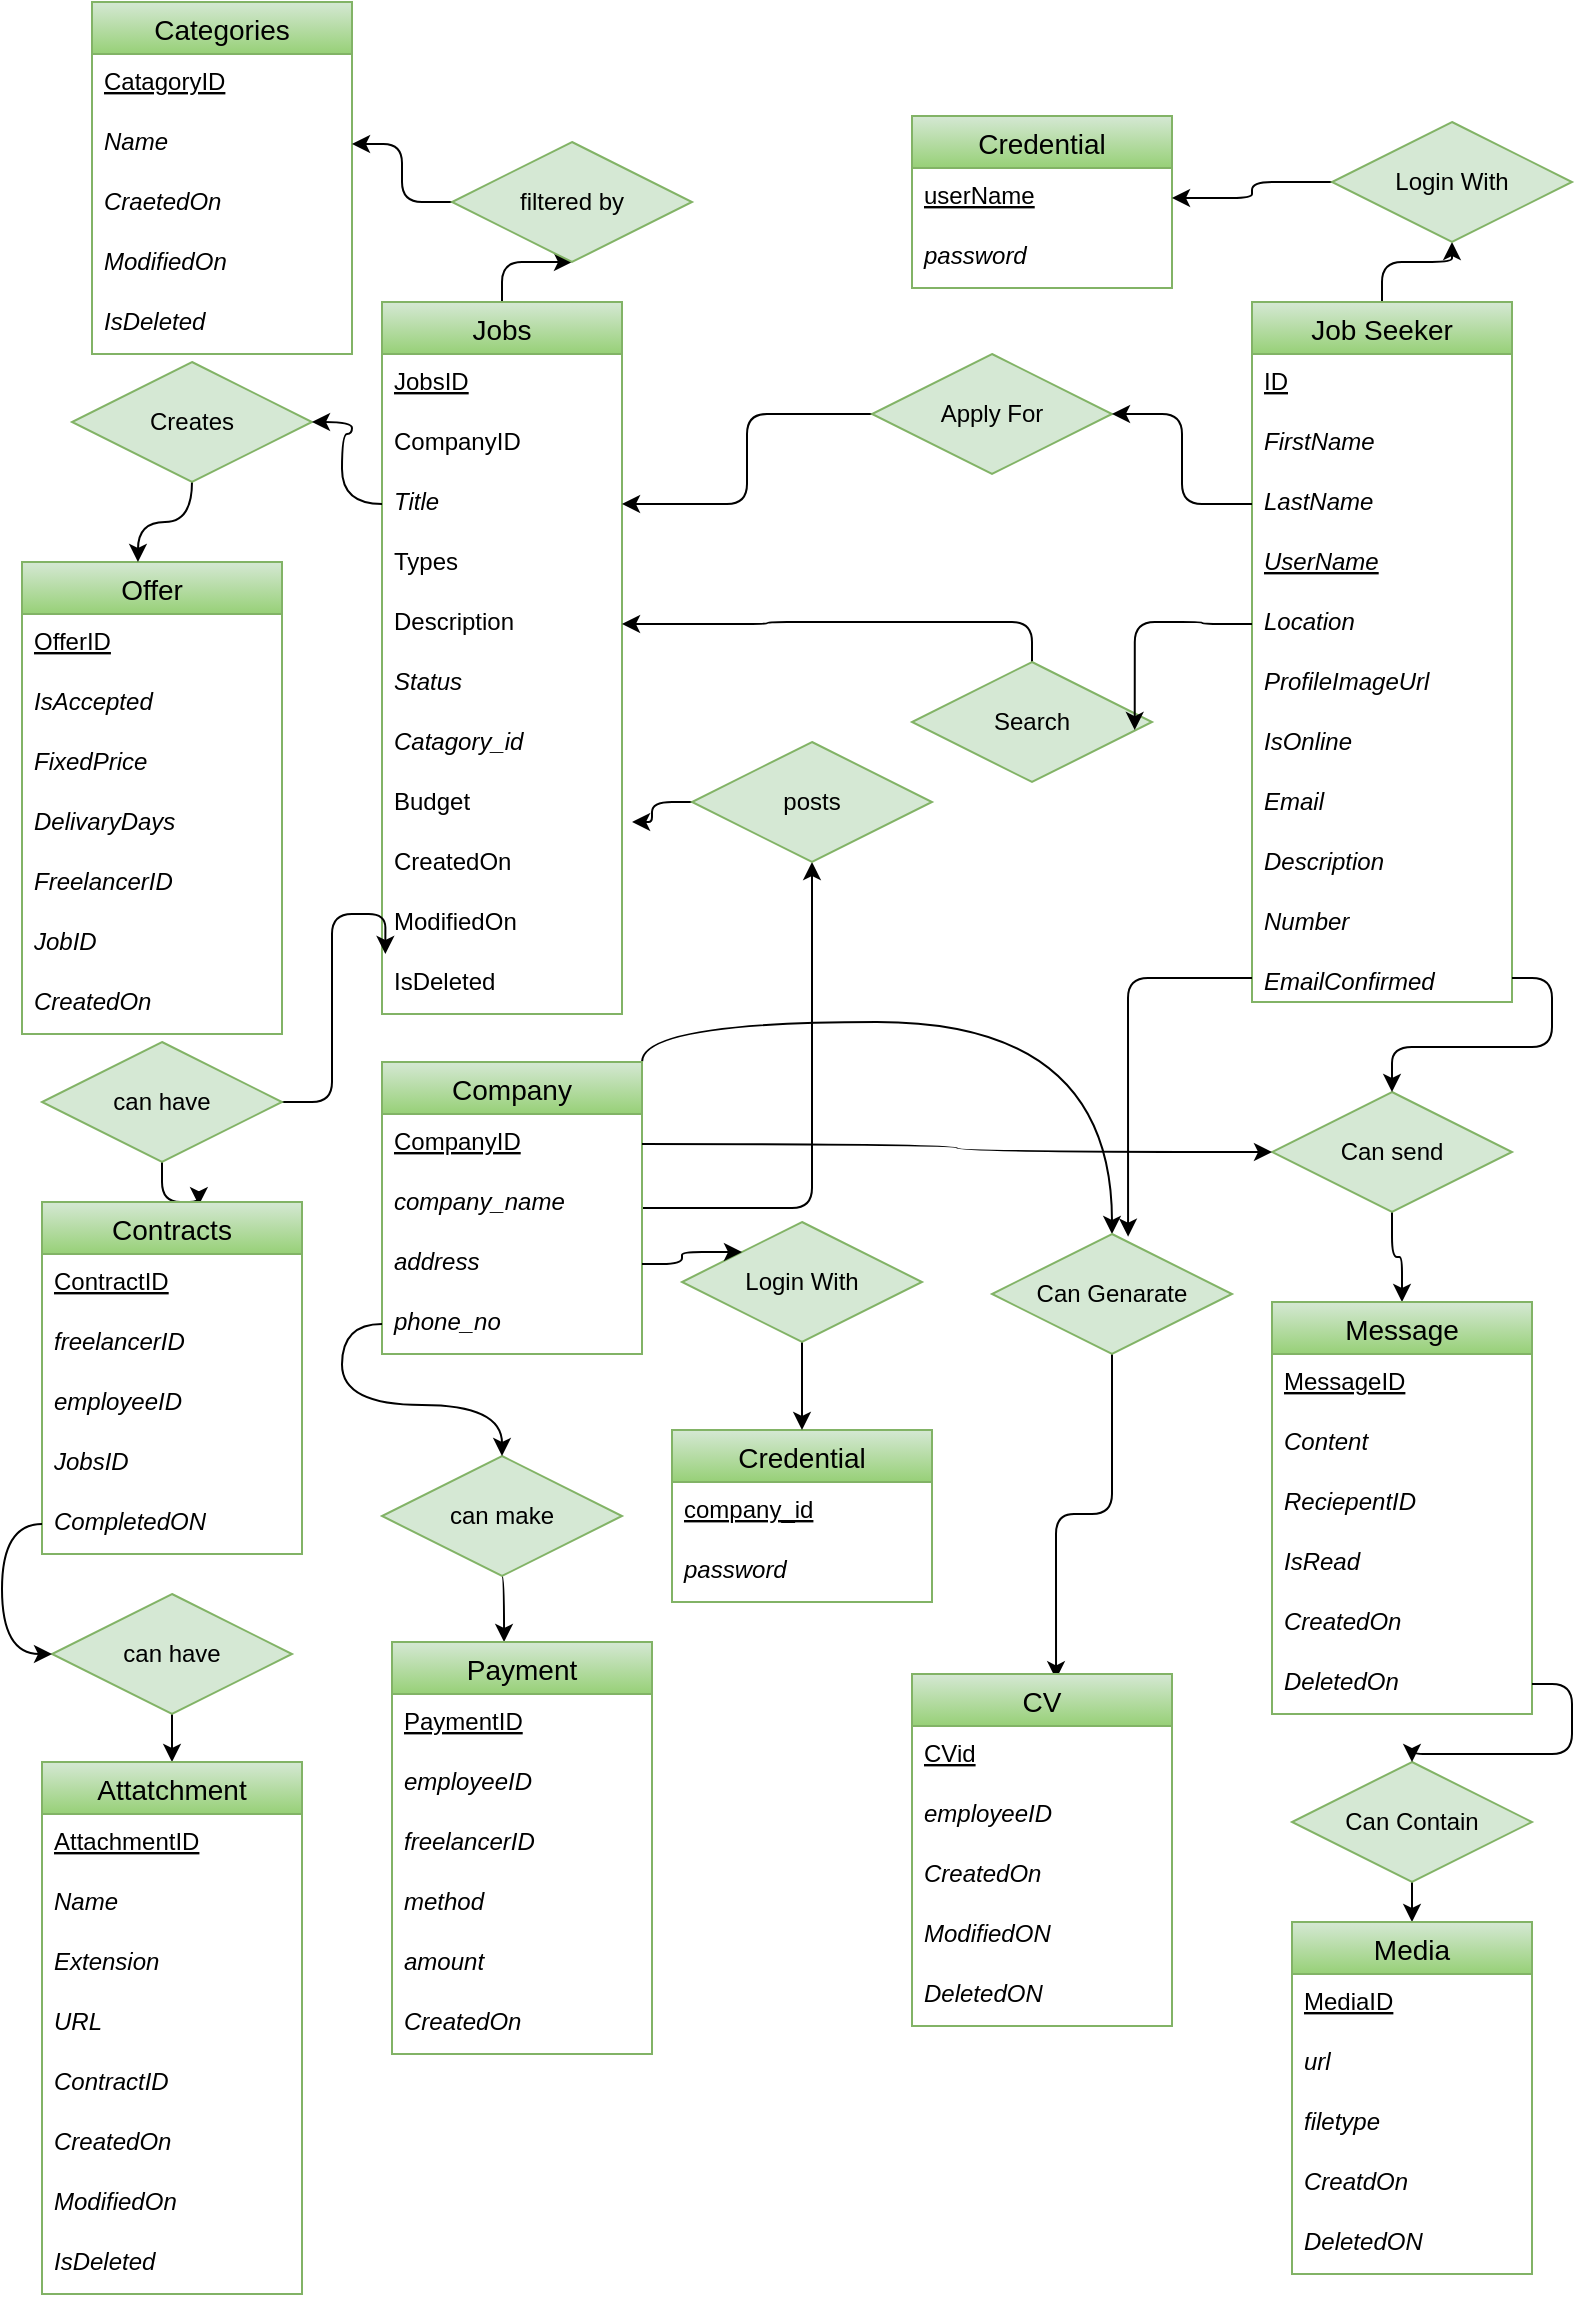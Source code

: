 <mxfile version="20.0.4" type="github">
  <diagram id="R2lEEEUBdFMjLlhIrx00" name="Page-1">
    <mxGraphModel dx="1280" dy="634" grid="1" gridSize="10" guides="1" tooltips="1" connect="1" arrows="1" fold="1" page="1" pageScale="1" pageWidth="827" pageHeight="1169" math="0" shadow="0" extFonts="Permanent Marker^https://fonts.googleapis.com/css?family=Permanent+Marker">
      <root>
        <mxCell id="0" />
        <mxCell id="1" parent="0" />
        <mxCell id="1TwjalovZPVcVM--fU-8-73" style="edgeStyle=orthogonalEdgeStyle;rounded=1;orthogonalLoop=1;jettySize=auto;html=1;entryX=0.5;entryY=1;entryDx=0;entryDy=0;" edge="1" parent="1" source="1TwjalovZPVcVM--fU-8-16" target="1TwjalovZPVcVM--fU-8-71">
          <mxGeometry relative="1" as="geometry" />
        </mxCell>
        <mxCell id="1TwjalovZPVcVM--fU-8-162" style="edgeStyle=orthogonalEdgeStyle;orthogonalLoop=1;jettySize=auto;html=1;exitX=1;exitY=0;exitDx=0;exitDy=0;entryX=0.5;entryY=0;entryDx=0;entryDy=0;curved=1;" edge="1" parent="1" source="1TwjalovZPVcVM--fU-8-16" target="1TwjalovZPVcVM--fU-8-153">
          <mxGeometry relative="1" as="geometry" />
        </mxCell>
        <mxCell id="1TwjalovZPVcVM--fU-8-16" value="Company" style="swimlane;fontStyle=0;childLayout=stackLayout;horizontal=1;startSize=26;horizontalStack=0;resizeParent=1;resizeParentMax=0;resizeLast=0;collapsible=1;marginBottom=0;align=center;fontSize=14;labelBackgroundColor=none;fillColor=#d5e8d4;strokeColor=#82b366;gradientColor=#97d077;" vertex="1" parent="1">
          <mxGeometry x="195" y="540" width="130" height="146" as="geometry" />
        </mxCell>
        <mxCell id="1TwjalovZPVcVM--fU-8-17" value="CompanyID" style="text;strokeColor=none;fillColor=none;spacingLeft=4;spacingRight=4;overflow=hidden;rotatable=0;points=[[0,0.5],[1,0.5]];portConstraint=eastwest;fontSize=12;fontStyle=4" vertex="1" parent="1TwjalovZPVcVM--fU-8-16">
          <mxGeometry y="26" width="130" height="30" as="geometry" />
        </mxCell>
        <mxCell id="1TwjalovZPVcVM--fU-8-18" value="company_name" style="text;strokeColor=none;fillColor=none;spacingLeft=4;spacingRight=4;overflow=hidden;rotatable=0;points=[[0,0.5],[1,0.5]];portConstraint=eastwest;fontSize=12;fontStyle=2" vertex="1" parent="1TwjalovZPVcVM--fU-8-16">
          <mxGeometry y="56" width="130" height="30" as="geometry" />
        </mxCell>
        <mxCell id="1TwjalovZPVcVM--fU-8-19" value="address" style="text;strokeColor=none;fillColor=none;spacingLeft=4;spacingRight=4;overflow=hidden;rotatable=0;points=[[0,0.5],[1,0.5]];portConstraint=eastwest;fontSize=12;fontStyle=2" vertex="1" parent="1TwjalovZPVcVM--fU-8-16">
          <mxGeometry y="86" width="130" height="30" as="geometry" />
        </mxCell>
        <mxCell id="1TwjalovZPVcVM--fU-8-22" value="phone_no" style="text;strokeColor=none;fillColor=none;spacingLeft=4;spacingRight=4;overflow=hidden;rotatable=0;points=[[0,0.5],[1,0.5]];portConstraint=eastwest;fontSize=12;fontStyle=2" vertex="1" parent="1TwjalovZPVcVM--fU-8-16">
          <mxGeometry y="116" width="130" height="30" as="geometry" />
        </mxCell>
        <mxCell id="1TwjalovZPVcVM--fU-8-77" style="edgeStyle=orthogonalEdgeStyle;rounded=1;orthogonalLoop=1;jettySize=auto;html=1;entryX=0.5;entryY=1;entryDx=0;entryDy=0;" edge="1" parent="1" source="1TwjalovZPVcVM--fU-8-24" target="1TwjalovZPVcVM--fU-8-76">
          <mxGeometry relative="1" as="geometry" />
        </mxCell>
        <mxCell id="1TwjalovZPVcVM--fU-8-24" value="Jobs" style="swimlane;fontStyle=0;childLayout=stackLayout;horizontal=1;startSize=26;horizontalStack=0;resizeParent=1;resizeParentMax=0;resizeLast=0;collapsible=1;marginBottom=0;align=center;fontSize=14;labelBackgroundColor=none;fillColor=#d5e8d4;strokeColor=#82b366;gradientColor=#97d077;" vertex="1" parent="1">
          <mxGeometry x="195" y="160" width="120" height="356" as="geometry" />
        </mxCell>
        <mxCell id="1TwjalovZPVcVM--fU-8-25" value="JobsID" style="text;strokeColor=none;fillColor=none;spacingLeft=4;spacingRight=4;overflow=hidden;rotatable=0;points=[[0,0.5],[1,0.5]];portConstraint=eastwest;fontSize=12;fontStyle=4" vertex="1" parent="1TwjalovZPVcVM--fU-8-24">
          <mxGeometry y="26" width="120" height="30" as="geometry" />
        </mxCell>
        <mxCell id="1TwjalovZPVcVM--fU-8-40" value="CompanyID" style="text;strokeColor=none;fillColor=none;spacingLeft=4;spacingRight=4;overflow=hidden;rotatable=0;points=[[0,0.5],[1,0.5]];portConstraint=eastwest;fontSize=12;fontStyle=0" vertex="1" parent="1TwjalovZPVcVM--fU-8-24">
          <mxGeometry y="56" width="120" height="30" as="geometry" />
        </mxCell>
        <mxCell id="1TwjalovZPVcVM--fU-8-26" value="Title" style="text;strokeColor=none;fillColor=none;spacingLeft=4;spacingRight=4;overflow=hidden;rotatable=0;points=[[0,0.5],[1,0.5]];portConstraint=eastwest;fontSize=12;fontStyle=2" vertex="1" parent="1TwjalovZPVcVM--fU-8-24">
          <mxGeometry y="86" width="120" height="30" as="geometry" />
        </mxCell>
        <mxCell id="1TwjalovZPVcVM--fU-8-79" value="Types" style="text;strokeColor=none;fillColor=none;spacingLeft=4;spacingRight=4;overflow=hidden;rotatable=0;points=[[0,0.5],[1,0.5]];portConstraint=eastwest;fontSize=12;fontStyle=0" vertex="1" parent="1TwjalovZPVcVM--fU-8-24">
          <mxGeometry y="116" width="120" height="30" as="geometry" />
        </mxCell>
        <mxCell id="1TwjalovZPVcVM--fU-8-80" value="Description" style="text;strokeColor=none;fillColor=none;spacingLeft=4;spacingRight=4;overflow=hidden;rotatable=0;points=[[0,0.5],[1,0.5]];portConstraint=eastwest;fontSize=12;fontStyle=0" vertex="1" parent="1TwjalovZPVcVM--fU-8-24">
          <mxGeometry y="146" width="120" height="30" as="geometry" />
        </mxCell>
        <mxCell id="1TwjalovZPVcVM--fU-8-27" value="Status" style="text;strokeColor=none;fillColor=none;spacingLeft=4;spacingRight=4;overflow=hidden;rotatable=0;points=[[0,0.5],[1,0.5]];portConstraint=eastwest;fontSize=12;fontStyle=2" vertex="1" parent="1TwjalovZPVcVM--fU-8-24">
          <mxGeometry y="176" width="120" height="30" as="geometry" />
        </mxCell>
        <mxCell id="1TwjalovZPVcVM--fU-8-28" value="Catagory_id" style="text;strokeColor=none;fillColor=none;spacingLeft=4;spacingRight=4;overflow=hidden;rotatable=0;points=[[0,0.5],[1,0.5]];portConstraint=eastwest;fontSize=12;fontStyle=2" vertex="1" parent="1TwjalovZPVcVM--fU-8-24">
          <mxGeometry y="206" width="120" height="30" as="geometry" />
        </mxCell>
        <mxCell id="1TwjalovZPVcVM--fU-8-36" value="Budget" style="text;strokeColor=none;fillColor=none;spacingLeft=4;spacingRight=4;overflow=hidden;rotatable=0;points=[[0,0.5],[1,0.5]];portConstraint=eastwest;fontSize=12;labelBackgroundColor=none;" vertex="1" parent="1TwjalovZPVcVM--fU-8-24">
          <mxGeometry y="236" width="120" height="30" as="geometry" />
        </mxCell>
        <mxCell id="1TwjalovZPVcVM--fU-8-37" value="CreatedOn" style="text;strokeColor=none;fillColor=none;spacingLeft=4;spacingRight=4;overflow=hidden;rotatable=0;points=[[0,0.5],[1,0.5]];portConstraint=eastwest;fontSize=12;labelBackgroundColor=none;" vertex="1" parent="1TwjalovZPVcVM--fU-8-24">
          <mxGeometry y="266" width="120" height="30" as="geometry" />
        </mxCell>
        <mxCell id="1TwjalovZPVcVM--fU-8-38" value="ModifiedOn" style="text;strokeColor=none;fillColor=none;spacingLeft=4;spacingRight=4;overflow=hidden;rotatable=0;points=[[0,0.5],[1,0.5]];portConstraint=eastwest;fontSize=12;labelBackgroundColor=none;" vertex="1" parent="1TwjalovZPVcVM--fU-8-24">
          <mxGeometry y="296" width="120" height="30" as="geometry" />
        </mxCell>
        <mxCell id="1TwjalovZPVcVM--fU-8-39" value="IsDeleted" style="text;strokeColor=none;fillColor=none;spacingLeft=4;spacingRight=4;overflow=hidden;rotatable=0;points=[[0,0.5],[1,0.5]];portConstraint=eastwest;fontSize=12;labelBackgroundColor=none;" vertex="1" parent="1TwjalovZPVcVM--fU-8-24">
          <mxGeometry y="326" width="120" height="30" as="geometry" />
        </mxCell>
        <mxCell id="1TwjalovZPVcVM--fU-8-41" value="Categories" style="swimlane;fontStyle=0;childLayout=stackLayout;horizontal=1;startSize=26;horizontalStack=0;resizeParent=1;resizeParentMax=0;resizeLast=0;collapsible=1;marginBottom=0;align=center;fontSize=14;labelBackgroundColor=none;fillColor=#d5e8d4;strokeColor=#82b366;gradientColor=#97d077;" vertex="1" parent="1">
          <mxGeometry x="50" y="10" width="130" height="176" as="geometry" />
        </mxCell>
        <mxCell id="1TwjalovZPVcVM--fU-8-42" value="CatagoryID" style="text;strokeColor=none;fillColor=none;spacingLeft=4;spacingRight=4;overflow=hidden;rotatable=0;points=[[0,0.5],[1,0.5]];portConstraint=eastwest;fontSize=12;fontStyle=4" vertex="1" parent="1TwjalovZPVcVM--fU-8-41">
          <mxGeometry y="26" width="130" height="30" as="geometry" />
        </mxCell>
        <mxCell id="1TwjalovZPVcVM--fU-8-43" value="Name" style="text;strokeColor=none;fillColor=none;spacingLeft=4;spacingRight=4;overflow=hidden;rotatable=0;points=[[0,0.5],[1,0.5]];portConstraint=eastwest;fontSize=12;fontStyle=2" vertex="1" parent="1TwjalovZPVcVM--fU-8-41">
          <mxGeometry y="56" width="130" height="30" as="geometry" />
        </mxCell>
        <mxCell id="1TwjalovZPVcVM--fU-8-44" value="CraetedOn" style="text;strokeColor=none;fillColor=none;spacingLeft=4;spacingRight=4;overflow=hidden;rotatable=0;points=[[0,0.5],[1,0.5]];portConstraint=eastwest;fontSize=12;fontStyle=2" vertex="1" parent="1TwjalovZPVcVM--fU-8-41">
          <mxGeometry y="86" width="130" height="30" as="geometry" />
        </mxCell>
        <mxCell id="1TwjalovZPVcVM--fU-8-45" value="ModifiedOn" style="text;strokeColor=none;fillColor=none;spacingLeft=4;spacingRight=4;overflow=hidden;rotatable=0;points=[[0,0.5],[1,0.5]];portConstraint=eastwest;fontSize=12;fontStyle=2" vertex="1" parent="1TwjalovZPVcVM--fU-8-41">
          <mxGeometry y="116" width="130" height="30" as="geometry" />
        </mxCell>
        <mxCell id="1TwjalovZPVcVM--fU-8-46" value="IsDeleted" style="text;strokeColor=none;fillColor=none;spacingLeft=4;spacingRight=4;overflow=hidden;rotatable=0;points=[[0,0.5],[1,0.5]];portConstraint=eastwest;fontSize=12;fontStyle=2" vertex="1" parent="1TwjalovZPVcVM--fU-8-41">
          <mxGeometry y="146" width="130" height="30" as="geometry" />
        </mxCell>
        <mxCell id="1TwjalovZPVcVM--fU-8-119" style="edgeStyle=orthogonalEdgeStyle;rounded=1;orthogonalLoop=1;jettySize=auto;html=1;exitX=0.5;exitY=0;exitDx=0;exitDy=0;entryX=0.5;entryY=1;entryDx=0;entryDy=0;" edge="1" parent="1" source="1TwjalovZPVcVM--fU-8-53" target="1TwjalovZPVcVM--fU-8-118">
          <mxGeometry relative="1" as="geometry" />
        </mxCell>
        <mxCell id="1TwjalovZPVcVM--fU-8-53" value="Job Seeker" style="swimlane;fontStyle=0;childLayout=stackLayout;horizontal=1;startSize=26;horizontalStack=0;resizeParent=1;resizeParentMax=0;resizeLast=0;collapsible=1;marginBottom=0;align=center;fontSize=14;labelBackgroundColor=none;fillColor=#d5e8d4;strokeColor=#82b366;gradientColor=#97d077;" vertex="1" parent="1">
          <mxGeometry x="630" y="160" width="130" height="350" as="geometry" />
        </mxCell>
        <mxCell id="1TwjalovZPVcVM--fU-8-54" value="ID" style="text;strokeColor=none;fillColor=none;spacingLeft=4;spacingRight=4;overflow=hidden;rotatable=0;points=[[0,0.5],[1,0.5]];portConstraint=eastwest;fontSize=12;fontStyle=4" vertex="1" parent="1TwjalovZPVcVM--fU-8-53">
          <mxGeometry y="26" width="130" height="30" as="geometry" />
        </mxCell>
        <mxCell id="1TwjalovZPVcVM--fU-8-55" value="FirstName" style="text;strokeColor=none;fillColor=none;spacingLeft=4;spacingRight=4;overflow=hidden;rotatable=0;points=[[0,0.5],[1,0.5]];portConstraint=eastwest;fontSize=12;fontStyle=2" vertex="1" parent="1TwjalovZPVcVM--fU-8-53">
          <mxGeometry y="56" width="130" height="30" as="geometry" />
        </mxCell>
        <mxCell id="1TwjalovZPVcVM--fU-8-56" value="LastName" style="text;strokeColor=none;fillColor=none;spacingLeft=4;spacingRight=4;overflow=hidden;rotatable=0;points=[[0,0.5],[1,0.5]];portConstraint=eastwest;fontSize=12;fontStyle=2" vertex="1" parent="1TwjalovZPVcVM--fU-8-53">
          <mxGeometry y="86" width="130" height="30" as="geometry" />
        </mxCell>
        <mxCell id="1TwjalovZPVcVM--fU-8-57" value="UserName" style="text;strokeColor=none;fillColor=none;spacingLeft=4;spacingRight=4;overflow=hidden;rotatable=0;points=[[0,0.5],[1,0.5]];portConstraint=eastwest;fontSize=12;fontStyle=6" vertex="1" parent="1TwjalovZPVcVM--fU-8-53">
          <mxGeometry y="116" width="130" height="30" as="geometry" />
        </mxCell>
        <mxCell id="1TwjalovZPVcVM--fU-8-59" value="Location" style="text;strokeColor=none;fillColor=none;spacingLeft=4;spacingRight=4;overflow=hidden;rotatable=0;points=[[0,0.5],[1,0.5]];portConstraint=eastwest;fontSize=12;fontStyle=2" vertex="1" parent="1TwjalovZPVcVM--fU-8-53">
          <mxGeometry y="146" width="130" height="30" as="geometry" />
        </mxCell>
        <mxCell id="1TwjalovZPVcVM--fU-8-65" value="ProfileImageUrl" style="text;strokeColor=none;fillColor=none;spacingLeft=4;spacingRight=4;overflow=hidden;rotatable=0;points=[[0,0.5],[1,0.5]];portConstraint=eastwest;fontSize=12;fontStyle=2" vertex="1" parent="1TwjalovZPVcVM--fU-8-53">
          <mxGeometry y="176" width="130" height="30" as="geometry" />
        </mxCell>
        <mxCell id="1TwjalovZPVcVM--fU-8-66" value="IsOnline" style="text;strokeColor=none;fillColor=none;spacingLeft=4;spacingRight=4;overflow=hidden;rotatable=0;points=[[0,0.5],[1,0.5]];portConstraint=eastwest;fontSize=12;fontStyle=2" vertex="1" parent="1TwjalovZPVcVM--fU-8-53">
          <mxGeometry y="206" width="130" height="30" as="geometry" />
        </mxCell>
        <mxCell id="1TwjalovZPVcVM--fU-8-67" value="Email" style="text;strokeColor=none;fillColor=none;spacingLeft=4;spacingRight=4;overflow=hidden;rotatable=0;points=[[0,0.5],[1,0.5]];portConstraint=eastwest;fontSize=12;fontStyle=2" vertex="1" parent="1TwjalovZPVcVM--fU-8-53">
          <mxGeometry y="236" width="130" height="30" as="geometry" />
        </mxCell>
        <mxCell id="1TwjalovZPVcVM--fU-8-68" value="Description" style="text;strokeColor=none;fillColor=none;spacingLeft=4;spacingRight=4;overflow=hidden;rotatable=0;points=[[0,0.5],[1,0.5]];portConstraint=eastwest;fontSize=12;fontStyle=2" vertex="1" parent="1TwjalovZPVcVM--fU-8-53">
          <mxGeometry y="266" width="130" height="30" as="geometry" />
        </mxCell>
        <mxCell id="1TwjalovZPVcVM--fU-8-69" value="Number" style="text;strokeColor=none;fillColor=none;spacingLeft=4;spacingRight=4;overflow=hidden;rotatable=0;points=[[0,0.5],[1,0.5]];portConstraint=eastwest;fontSize=12;fontStyle=2" vertex="1" parent="1TwjalovZPVcVM--fU-8-53">
          <mxGeometry y="296" width="130" height="30" as="geometry" />
        </mxCell>
        <mxCell id="1TwjalovZPVcVM--fU-8-70" value="EmailConfirmed" style="text;strokeColor=none;fillColor=none;spacingLeft=4;spacingRight=4;overflow=hidden;rotatable=0;points=[[0,0.5],[1,0.5]];portConstraint=eastwest;fontSize=12;fontStyle=2" vertex="1" parent="1TwjalovZPVcVM--fU-8-53">
          <mxGeometry y="326" width="130" height="24" as="geometry" />
        </mxCell>
        <mxCell id="1TwjalovZPVcVM--fU-8-123" style="edgeStyle=orthogonalEdgeStyle;rounded=1;orthogonalLoop=1;jettySize=auto;html=1;entryX=1.042;entryY=-0.2;entryDx=0;entryDy=0;entryPerimeter=0;" edge="1" parent="1" source="1TwjalovZPVcVM--fU-8-71" target="1TwjalovZPVcVM--fU-8-37">
          <mxGeometry relative="1" as="geometry" />
        </mxCell>
        <mxCell id="1TwjalovZPVcVM--fU-8-71" value="posts" style="shape=rhombus;perimeter=rhombusPerimeter;whiteSpace=wrap;html=1;align=center;labelBackgroundColor=none;fillColor=#d5e8d4;strokeColor=#82b366;" vertex="1" parent="1">
          <mxGeometry x="350" y="380" width="120" height="60" as="geometry" />
        </mxCell>
        <mxCell id="1TwjalovZPVcVM--fU-8-78" style="edgeStyle=orthogonalEdgeStyle;rounded=1;orthogonalLoop=1;jettySize=auto;html=1;exitX=0;exitY=0.5;exitDx=0;exitDy=0;entryX=1;entryY=0.5;entryDx=0;entryDy=0;" edge="1" parent="1" source="1TwjalovZPVcVM--fU-8-76" target="1TwjalovZPVcVM--fU-8-43">
          <mxGeometry relative="1" as="geometry" />
        </mxCell>
        <mxCell id="1TwjalovZPVcVM--fU-8-76" value="filtered by" style="shape=rhombus;perimeter=rhombusPerimeter;whiteSpace=wrap;html=1;align=center;labelBackgroundColor=none;fillColor=#d5e8d4;strokeColor=#82b366;" vertex="1" parent="1">
          <mxGeometry x="230" y="80" width="120" height="60" as="geometry" />
        </mxCell>
        <mxCell id="1TwjalovZPVcVM--fU-8-83" style="edgeStyle=orthogonalEdgeStyle;rounded=1;orthogonalLoop=1;jettySize=auto;html=1;entryX=1;entryY=0.5;entryDx=0;entryDy=0;" edge="1" parent="1" source="1TwjalovZPVcVM--fU-8-81" target="1TwjalovZPVcVM--fU-8-80">
          <mxGeometry relative="1" as="geometry" />
        </mxCell>
        <mxCell id="1TwjalovZPVcVM--fU-8-81" value="Search" style="shape=rhombus;perimeter=rhombusPerimeter;whiteSpace=wrap;html=1;align=center;labelBackgroundColor=none;fillColor=#d5e8d4;strokeColor=#82b366;" vertex="1" parent="1">
          <mxGeometry x="460" y="340" width="120" height="60" as="geometry" />
        </mxCell>
        <mxCell id="1TwjalovZPVcVM--fU-8-82" style="edgeStyle=orthogonalEdgeStyle;rounded=1;orthogonalLoop=1;jettySize=auto;html=1;entryX=0.928;entryY=0.567;entryDx=0;entryDy=0;entryPerimeter=0;" edge="1" parent="1" source="1TwjalovZPVcVM--fU-8-59" target="1TwjalovZPVcVM--fU-8-81">
          <mxGeometry relative="1" as="geometry" />
        </mxCell>
        <mxCell id="1TwjalovZPVcVM--fU-8-86" style="edgeStyle=orthogonalEdgeStyle;rounded=1;orthogonalLoop=1;jettySize=auto;html=1;entryX=1;entryY=0.5;entryDx=0;entryDy=0;" edge="1" parent="1" source="1TwjalovZPVcVM--fU-8-84" target="1TwjalovZPVcVM--fU-8-26">
          <mxGeometry relative="1" as="geometry" />
        </mxCell>
        <mxCell id="1TwjalovZPVcVM--fU-8-84" value="Apply For" style="shape=rhombus;perimeter=rhombusPerimeter;whiteSpace=wrap;html=1;align=center;labelBackgroundColor=none;fillColor=#d5e8d4;strokeColor=#82b366;" vertex="1" parent="1">
          <mxGeometry x="440" y="186" width="120" height="60" as="geometry" />
        </mxCell>
        <mxCell id="1TwjalovZPVcVM--fU-8-85" style="edgeStyle=orthogonalEdgeStyle;rounded=1;orthogonalLoop=1;jettySize=auto;html=1;exitX=0;exitY=0.5;exitDx=0;exitDy=0;entryX=1;entryY=0.5;entryDx=0;entryDy=0;" edge="1" parent="1" source="1TwjalovZPVcVM--fU-8-56" target="1TwjalovZPVcVM--fU-8-84">
          <mxGeometry relative="1" as="geometry" />
        </mxCell>
        <mxCell id="1TwjalovZPVcVM--fU-8-95" style="edgeStyle=orthogonalEdgeStyle;rounded=1;orthogonalLoop=1;jettySize=auto;html=1;entryX=0.603;entryY=0.009;entryDx=0;entryDy=0;entryPerimeter=0;" edge="1" parent="1" source="1TwjalovZPVcVM--fU-8-87" target="1TwjalovZPVcVM--fU-8-90">
          <mxGeometry relative="1" as="geometry" />
        </mxCell>
        <mxCell id="1TwjalovZPVcVM--fU-8-97" style="edgeStyle=orthogonalEdgeStyle;rounded=1;orthogonalLoop=1;jettySize=auto;html=1;exitX=1;exitY=0.5;exitDx=0;exitDy=0;entryX=0.014;entryY=0;entryDx=0;entryDy=0;entryPerimeter=0;" edge="1" parent="1" source="1TwjalovZPVcVM--fU-8-87" target="1TwjalovZPVcVM--fU-8-39">
          <mxGeometry relative="1" as="geometry" />
        </mxCell>
        <mxCell id="1TwjalovZPVcVM--fU-8-87" value="can have" style="shape=rhombus;perimeter=rhombusPerimeter;whiteSpace=wrap;html=1;align=center;labelBackgroundColor=none;fillColor=#d5e8d4;strokeColor=#82b366;" vertex="1" parent="1">
          <mxGeometry x="25" y="530" width="120" height="60" as="geometry" />
        </mxCell>
        <mxCell id="1TwjalovZPVcVM--fU-8-90" value="Contracts" style="swimlane;fontStyle=0;childLayout=stackLayout;horizontal=1;startSize=26;horizontalStack=0;resizeParent=1;resizeParentMax=0;resizeLast=0;collapsible=1;marginBottom=0;align=center;fontSize=14;labelBackgroundColor=none;fillColor=#d5e8d4;strokeColor=#82b366;gradientColor=#97d077;" vertex="1" parent="1">
          <mxGeometry x="25" y="610" width="130" height="176" as="geometry" />
        </mxCell>
        <mxCell id="1TwjalovZPVcVM--fU-8-91" value="ContractID" style="text;strokeColor=none;fillColor=none;spacingLeft=4;spacingRight=4;overflow=hidden;rotatable=0;points=[[0,0.5],[1,0.5]];portConstraint=eastwest;fontSize=12;fontStyle=4" vertex="1" parent="1TwjalovZPVcVM--fU-8-90">
          <mxGeometry y="26" width="130" height="30" as="geometry" />
        </mxCell>
        <mxCell id="1TwjalovZPVcVM--fU-8-92" value="freelancerID" style="text;strokeColor=none;fillColor=none;spacingLeft=4;spacingRight=4;overflow=hidden;rotatable=0;points=[[0,0.5],[1,0.5]];portConstraint=eastwest;fontSize=12;fontStyle=2" vertex="1" parent="1TwjalovZPVcVM--fU-8-90">
          <mxGeometry y="56" width="130" height="30" as="geometry" />
        </mxCell>
        <mxCell id="1TwjalovZPVcVM--fU-8-93" value="employeeID" style="text;strokeColor=none;fillColor=none;spacingLeft=4;spacingRight=4;overflow=hidden;rotatable=0;points=[[0,0.5],[1,0.5]];portConstraint=eastwest;fontSize=12;fontStyle=2" vertex="1" parent="1TwjalovZPVcVM--fU-8-90">
          <mxGeometry y="86" width="130" height="30" as="geometry" />
        </mxCell>
        <mxCell id="1TwjalovZPVcVM--fU-8-98" value="JobsID" style="text;strokeColor=none;fillColor=none;spacingLeft=4;spacingRight=4;overflow=hidden;rotatable=0;points=[[0,0.5],[1,0.5]];portConstraint=eastwest;fontSize=12;fontStyle=2" vertex="1" parent="1TwjalovZPVcVM--fU-8-90">
          <mxGeometry y="116" width="130" height="30" as="geometry" />
        </mxCell>
        <mxCell id="1TwjalovZPVcVM--fU-8-94" value="CompletedON" style="text;strokeColor=none;fillColor=none;spacingLeft=4;spacingRight=4;overflow=hidden;rotatable=0;points=[[0,0.5],[1,0.5]];portConstraint=eastwest;fontSize=12;fontStyle=2" vertex="1" parent="1TwjalovZPVcVM--fU-8-90">
          <mxGeometry y="146" width="130" height="30" as="geometry" />
        </mxCell>
        <mxCell id="1TwjalovZPVcVM--fU-8-165" style="edgeStyle=orthogonalEdgeStyle;curved=1;orthogonalLoop=1;jettySize=auto;html=1;exitX=0.5;exitY=1;exitDx=0;exitDy=0;entryX=0.5;entryY=0;entryDx=0;entryDy=0;" edge="1" parent="1" source="1TwjalovZPVcVM--fU-8-99" target="1TwjalovZPVcVM--fU-8-101">
          <mxGeometry relative="1" as="geometry" />
        </mxCell>
        <mxCell id="1TwjalovZPVcVM--fU-8-99" value="can have" style="shape=rhombus;perimeter=rhombusPerimeter;whiteSpace=wrap;html=1;align=center;labelBackgroundColor=none;fillColor=#d5e8d4;strokeColor=#82b366;" vertex="1" parent="1">
          <mxGeometry x="30" y="806" width="120" height="60" as="geometry" />
        </mxCell>
        <mxCell id="1TwjalovZPVcVM--fU-8-101" value="Attatchment" style="swimlane;fontStyle=0;childLayout=stackLayout;horizontal=1;startSize=26;horizontalStack=0;resizeParent=1;resizeParentMax=0;resizeLast=0;collapsible=1;marginBottom=0;align=center;fontSize=14;labelBackgroundColor=none;fillColor=#d5e8d4;strokeColor=#82b366;gradientColor=#97d077;" vertex="1" parent="1">
          <mxGeometry x="25" y="890" width="130" height="266" as="geometry" />
        </mxCell>
        <mxCell id="1TwjalovZPVcVM--fU-8-102" value="AttachmentID" style="text;strokeColor=none;fillColor=none;spacingLeft=4;spacingRight=4;overflow=hidden;rotatable=0;points=[[0,0.5],[1,0.5]];portConstraint=eastwest;fontSize=12;fontStyle=4" vertex="1" parent="1TwjalovZPVcVM--fU-8-101">
          <mxGeometry y="26" width="130" height="30" as="geometry" />
        </mxCell>
        <mxCell id="1TwjalovZPVcVM--fU-8-103" value="Name" style="text;strokeColor=none;fillColor=none;spacingLeft=4;spacingRight=4;overflow=hidden;rotatable=0;points=[[0,0.5],[1,0.5]];portConstraint=eastwest;fontSize=12;fontStyle=2" vertex="1" parent="1TwjalovZPVcVM--fU-8-101">
          <mxGeometry y="56" width="130" height="30" as="geometry" />
        </mxCell>
        <mxCell id="1TwjalovZPVcVM--fU-8-104" value="Extension" style="text;strokeColor=none;fillColor=none;spacingLeft=4;spacingRight=4;overflow=hidden;rotatable=0;points=[[0,0.5],[1,0.5]];portConstraint=eastwest;fontSize=12;fontStyle=2" vertex="1" parent="1TwjalovZPVcVM--fU-8-101">
          <mxGeometry y="86" width="130" height="30" as="geometry" />
        </mxCell>
        <mxCell id="1TwjalovZPVcVM--fU-8-105" value="URL" style="text;strokeColor=none;fillColor=none;spacingLeft=4;spacingRight=4;overflow=hidden;rotatable=0;points=[[0,0.5],[1,0.5]];portConstraint=eastwest;fontSize=12;fontStyle=2" vertex="1" parent="1TwjalovZPVcVM--fU-8-101">
          <mxGeometry y="116" width="130" height="30" as="geometry" />
        </mxCell>
        <mxCell id="1TwjalovZPVcVM--fU-8-106" value="ContractID" style="text;strokeColor=none;fillColor=none;spacingLeft=4;spacingRight=4;overflow=hidden;rotatable=0;points=[[0,0.5],[1,0.5]];portConstraint=eastwest;fontSize=12;fontStyle=2" vertex="1" parent="1TwjalovZPVcVM--fU-8-101">
          <mxGeometry y="146" width="130" height="30" as="geometry" />
        </mxCell>
        <mxCell id="1TwjalovZPVcVM--fU-8-108" value="CreatedOn   " style="text;strokeColor=none;fillColor=none;spacingLeft=4;spacingRight=4;overflow=hidden;rotatable=0;points=[[0,0.5],[1,0.5]];portConstraint=eastwest;fontSize=12;fontStyle=2" vertex="1" parent="1TwjalovZPVcVM--fU-8-101">
          <mxGeometry y="176" width="130" height="30" as="geometry" />
        </mxCell>
        <mxCell id="1TwjalovZPVcVM--fU-8-109" value="ModifiedOn" style="text;strokeColor=none;fillColor=none;spacingLeft=4;spacingRight=4;overflow=hidden;rotatable=0;points=[[0,0.5],[1,0.5]];portConstraint=eastwest;fontSize=12;fontStyle=2" vertex="1" parent="1TwjalovZPVcVM--fU-8-101">
          <mxGeometry y="206" width="130" height="30" as="geometry" />
        </mxCell>
        <mxCell id="1TwjalovZPVcVM--fU-8-110" value="IsDeleted" style="text;strokeColor=none;fillColor=none;spacingLeft=4;spacingRight=4;overflow=hidden;rotatable=0;points=[[0,0.5],[1,0.5]];portConstraint=eastwest;fontSize=12;fontStyle=2" vertex="1" parent="1TwjalovZPVcVM--fU-8-101">
          <mxGeometry y="236" width="130" height="30" as="geometry" />
        </mxCell>
        <mxCell id="1TwjalovZPVcVM--fU-8-111" value="Credential" style="swimlane;fontStyle=0;childLayout=stackLayout;horizontal=1;startSize=26;horizontalStack=0;resizeParent=1;resizeParentMax=0;resizeLast=0;collapsible=1;marginBottom=0;align=center;fontSize=14;labelBackgroundColor=none;fillColor=#d5e8d4;strokeColor=#82b366;gradientColor=#97d077;" vertex="1" parent="1">
          <mxGeometry x="460" y="67" width="130" height="86" as="geometry" />
        </mxCell>
        <mxCell id="1TwjalovZPVcVM--fU-8-112" value="userName" style="text;strokeColor=none;fillColor=none;spacingLeft=4;spacingRight=4;overflow=hidden;rotatable=0;points=[[0,0.5],[1,0.5]];portConstraint=eastwest;fontSize=12;fontStyle=4" vertex="1" parent="1TwjalovZPVcVM--fU-8-111">
          <mxGeometry y="26" width="130" height="30" as="geometry" />
        </mxCell>
        <mxCell id="1TwjalovZPVcVM--fU-8-113" value="password" style="text;strokeColor=none;fillColor=none;spacingLeft=4;spacingRight=4;overflow=hidden;rotatable=0;points=[[0,0.5],[1,0.5]];portConstraint=eastwest;fontSize=12;fontStyle=2" vertex="1" parent="1TwjalovZPVcVM--fU-8-111">
          <mxGeometry y="56" width="130" height="30" as="geometry" />
        </mxCell>
        <mxCell id="1TwjalovZPVcVM--fU-8-120" style="edgeStyle=orthogonalEdgeStyle;rounded=1;orthogonalLoop=1;jettySize=auto;html=1;entryX=1;entryY=0.5;entryDx=0;entryDy=0;" edge="1" parent="1" source="1TwjalovZPVcVM--fU-8-118" target="1TwjalovZPVcVM--fU-8-112">
          <mxGeometry relative="1" as="geometry" />
        </mxCell>
        <mxCell id="1TwjalovZPVcVM--fU-8-118" value="Login With" style="shape=rhombus;perimeter=rhombusPerimeter;whiteSpace=wrap;html=1;align=center;labelBackgroundColor=none;fillColor=#d5e8d4;strokeColor=#82b366;" vertex="1" parent="1">
          <mxGeometry x="670" y="70" width="120" height="60" as="geometry" />
        </mxCell>
        <mxCell id="1TwjalovZPVcVM--fU-8-124" value="Credential" style="swimlane;fontStyle=0;childLayout=stackLayout;horizontal=1;startSize=26;horizontalStack=0;resizeParent=1;resizeParentMax=0;resizeLast=0;collapsible=1;marginBottom=0;align=center;fontSize=14;labelBackgroundColor=none;fillColor=#d5e8d4;strokeColor=#82b366;gradientColor=#97d077;" vertex="1" parent="1">
          <mxGeometry x="340" y="724" width="130" height="86" as="geometry" />
        </mxCell>
        <mxCell id="1TwjalovZPVcVM--fU-8-125" value="company_id" style="text;strokeColor=none;fillColor=none;spacingLeft=4;spacingRight=4;overflow=hidden;rotatable=0;points=[[0,0.5],[1,0.5]];portConstraint=eastwest;fontSize=12;fontStyle=4" vertex="1" parent="1TwjalovZPVcVM--fU-8-124">
          <mxGeometry y="26" width="130" height="30" as="geometry" />
        </mxCell>
        <mxCell id="1TwjalovZPVcVM--fU-8-126" value="password" style="text;strokeColor=none;fillColor=none;spacingLeft=4;spacingRight=4;overflow=hidden;rotatable=0;points=[[0,0.5],[1,0.5]];portConstraint=eastwest;fontSize=12;fontStyle=2" vertex="1" parent="1TwjalovZPVcVM--fU-8-124">
          <mxGeometry y="56" width="130" height="30" as="geometry" />
        </mxCell>
        <mxCell id="1TwjalovZPVcVM--fU-8-131" style="edgeStyle=orthogonalEdgeStyle;rounded=1;orthogonalLoop=1;jettySize=auto;html=1;exitX=0.5;exitY=1;exitDx=0;exitDy=0;entryX=0.5;entryY=0;entryDx=0;entryDy=0;" edge="1" parent="1" source="1TwjalovZPVcVM--fU-8-128" target="1TwjalovZPVcVM--fU-8-124">
          <mxGeometry relative="1" as="geometry" />
        </mxCell>
        <mxCell id="1TwjalovZPVcVM--fU-8-128" value="Login With" style="shape=rhombus;perimeter=rhombusPerimeter;whiteSpace=wrap;html=1;align=center;labelBackgroundColor=none;fillColor=#d5e8d4;strokeColor=#82b366;" vertex="1" parent="1">
          <mxGeometry x="345" y="620" width="120" height="60" as="geometry" />
        </mxCell>
        <mxCell id="1TwjalovZPVcVM--fU-8-129" style="edgeStyle=orthogonalEdgeStyle;rounded=1;orthogonalLoop=1;jettySize=auto;html=1;exitX=1;exitY=0.5;exitDx=0;exitDy=0;entryX=0;entryY=0;entryDx=0;entryDy=0;" edge="1" parent="1" source="1TwjalovZPVcVM--fU-8-19" target="1TwjalovZPVcVM--fU-8-128">
          <mxGeometry relative="1" as="geometry" />
        </mxCell>
        <mxCell id="1TwjalovZPVcVM--fU-8-141" style="edgeStyle=orthogonalEdgeStyle;rounded=1;orthogonalLoop=1;jettySize=auto;html=1;exitX=0.5;exitY=1;exitDx=0;exitDy=0;entryX=0.5;entryY=0;entryDx=0;entryDy=0;" edge="1" parent="1" source="1TwjalovZPVcVM--fU-8-132" target="1TwjalovZPVcVM--fU-8-134">
          <mxGeometry relative="1" as="geometry" />
        </mxCell>
        <mxCell id="1TwjalovZPVcVM--fU-8-132" value="Can send" style="shape=rhombus;perimeter=rhombusPerimeter;whiteSpace=wrap;html=1;align=center;labelBackgroundColor=none;fillColor=#d5e8d4;strokeColor=#82b366;" vertex="1" parent="1">
          <mxGeometry x="640" y="555" width="120" height="60" as="geometry" />
        </mxCell>
        <mxCell id="1TwjalovZPVcVM--fU-8-133" style="edgeStyle=orthogonalEdgeStyle;rounded=1;orthogonalLoop=1;jettySize=auto;html=1;entryX=0.5;entryY=0;entryDx=0;entryDy=0;" edge="1" parent="1" source="1TwjalovZPVcVM--fU-8-70" target="1TwjalovZPVcVM--fU-8-132">
          <mxGeometry relative="1" as="geometry" />
        </mxCell>
        <mxCell id="1TwjalovZPVcVM--fU-8-134" value="Message" style="swimlane;fontStyle=0;childLayout=stackLayout;horizontal=1;startSize=26;horizontalStack=0;resizeParent=1;resizeParentMax=0;resizeLast=0;collapsible=1;marginBottom=0;align=center;fontSize=14;labelBackgroundColor=none;fillColor=#d5e8d4;strokeColor=#82b366;gradientColor=#97d077;" vertex="1" parent="1">
          <mxGeometry x="640" y="660" width="130" height="206" as="geometry" />
        </mxCell>
        <mxCell id="1TwjalovZPVcVM--fU-8-135" value="MessageID" style="text;strokeColor=none;fillColor=none;spacingLeft=4;spacingRight=4;overflow=hidden;rotatable=0;points=[[0,0.5],[1,0.5]];portConstraint=eastwest;fontSize=12;fontStyle=4" vertex="1" parent="1TwjalovZPVcVM--fU-8-134">
          <mxGeometry y="26" width="130" height="30" as="geometry" />
        </mxCell>
        <mxCell id="1TwjalovZPVcVM--fU-8-136" value="Content" style="text;strokeColor=none;fillColor=none;spacingLeft=4;spacingRight=4;overflow=hidden;rotatable=0;points=[[0,0.5],[1,0.5]];portConstraint=eastwest;fontSize=12;fontStyle=2" vertex="1" parent="1TwjalovZPVcVM--fU-8-134">
          <mxGeometry y="56" width="130" height="30" as="geometry" />
        </mxCell>
        <mxCell id="1TwjalovZPVcVM--fU-8-137" value="ReciepentID" style="text;strokeColor=none;fillColor=none;spacingLeft=4;spacingRight=4;overflow=hidden;rotatable=0;points=[[0,0.5],[1,0.5]];portConstraint=eastwest;fontSize=12;fontStyle=2" vertex="1" parent="1TwjalovZPVcVM--fU-8-134">
          <mxGeometry y="86" width="130" height="30" as="geometry" />
        </mxCell>
        <mxCell id="1TwjalovZPVcVM--fU-8-138" value="IsRead" style="text;strokeColor=none;fillColor=none;spacingLeft=4;spacingRight=4;overflow=hidden;rotatable=0;points=[[0,0.5],[1,0.5]];portConstraint=eastwest;fontSize=12;fontStyle=2" vertex="1" parent="1TwjalovZPVcVM--fU-8-134">
          <mxGeometry y="116" width="130" height="30" as="geometry" />
        </mxCell>
        <mxCell id="1TwjalovZPVcVM--fU-8-139" value="CreatedOn" style="text;strokeColor=none;fillColor=none;spacingLeft=4;spacingRight=4;overflow=hidden;rotatable=0;points=[[0,0.5],[1,0.5]];portConstraint=eastwest;fontSize=12;fontStyle=2" vertex="1" parent="1TwjalovZPVcVM--fU-8-134">
          <mxGeometry y="146" width="130" height="30" as="geometry" />
        </mxCell>
        <mxCell id="1TwjalovZPVcVM--fU-8-140" value="DeletedOn" style="text;strokeColor=none;fillColor=none;spacingLeft=4;spacingRight=4;overflow=hidden;rotatable=0;points=[[0,0.5],[1,0.5]];portConstraint=eastwest;fontSize=12;fontStyle=2" vertex="1" parent="1TwjalovZPVcVM--fU-8-134">
          <mxGeometry y="176" width="130" height="30" as="geometry" />
        </mxCell>
        <mxCell id="1TwjalovZPVcVM--fU-8-142" style="edgeStyle=orthogonalEdgeStyle;orthogonalLoop=1;jettySize=auto;html=1;exitX=1;exitY=0.5;exitDx=0;exitDy=0;entryX=0;entryY=0.5;entryDx=0;entryDy=0;curved=1;" edge="1" parent="1" source="1TwjalovZPVcVM--fU-8-17" target="1TwjalovZPVcVM--fU-8-132">
          <mxGeometry relative="1" as="geometry" />
        </mxCell>
        <mxCell id="1TwjalovZPVcVM--fU-8-152" style="edgeStyle=orthogonalEdgeStyle;rounded=1;orthogonalLoop=1;jettySize=auto;html=1;exitX=0.5;exitY=1;exitDx=0;exitDy=0;entryX=0.5;entryY=0;entryDx=0;entryDy=0;" edge="1" parent="1" source="1TwjalovZPVcVM--fU-8-143" target="1TwjalovZPVcVM--fU-8-144">
          <mxGeometry relative="1" as="geometry" />
        </mxCell>
        <mxCell id="1TwjalovZPVcVM--fU-8-143" value="Can Contain" style="shape=rhombus;perimeter=rhombusPerimeter;whiteSpace=wrap;html=1;align=center;labelBackgroundColor=none;fillColor=#d5e8d4;strokeColor=#82b366;" vertex="1" parent="1">
          <mxGeometry x="650" y="890" width="120" height="60" as="geometry" />
        </mxCell>
        <mxCell id="1TwjalovZPVcVM--fU-8-144" value="Media" style="swimlane;fontStyle=0;childLayout=stackLayout;horizontal=1;startSize=26;horizontalStack=0;resizeParent=1;resizeParentMax=0;resizeLast=0;collapsible=1;marginBottom=0;align=center;fontSize=14;labelBackgroundColor=none;fillColor=#d5e8d4;strokeColor=#82b366;gradientColor=#97d077;" vertex="1" parent="1">
          <mxGeometry x="650" y="970" width="120" height="176" as="geometry" />
        </mxCell>
        <mxCell id="1TwjalovZPVcVM--fU-8-145" value="MediaID" style="text;strokeColor=none;fillColor=none;spacingLeft=4;spacingRight=4;overflow=hidden;rotatable=0;points=[[0,0.5],[1,0.5]];portConstraint=eastwest;fontSize=12;fontStyle=4" vertex="1" parent="1TwjalovZPVcVM--fU-8-144">
          <mxGeometry y="26" width="120" height="30" as="geometry" />
        </mxCell>
        <mxCell id="1TwjalovZPVcVM--fU-8-146" value="url" style="text;strokeColor=none;fillColor=none;spacingLeft=4;spacingRight=4;overflow=hidden;rotatable=0;points=[[0,0.5],[1,0.5]];portConstraint=eastwest;fontSize=12;fontStyle=2" vertex="1" parent="1TwjalovZPVcVM--fU-8-144">
          <mxGeometry y="56" width="120" height="30" as="geometry" />
        </mxCell>
        <mxCell id="1TwjalovZPVcVM--fU-8-147" value="filetype" style="text;strokeColor=none;fillColor=none;spacingLeft=4;spacingRight=4;overflow=hidden;rotatable=0;points=[[0,0.5],[1,0.5]];portConstraint=eastwest;fontSize=12;fontStyle=2" vertex="1" parent="1TwjalovZPVcVM--fU-8-144">
          <mxGeometry y="86" width="120" height="30" as="geometry" />
        </mxCell>
        <mxCell id="1TwjalovZPVcVM--fU-8-148" value="CreatdOn" style="text;strokeColor=none;fillColor=none;spacingLeft=4;spacingRight=4;overflow=hidden;rotatable=0;points=[[0,0.5],[1,0.5]];portConstraint=eastwest;fontSize=12;fontStyle=2" vertex="1" parent="1TwjalovZPVcVM--fU-8-144">
          <mxGeometry y="116" width="120" height="30" as="geometry" />
        </mxCell>
        <mxCell id="1TwjalovZPVcVM--fU-8-149" value="DeletedON" style="text;strokeColor=none;fillColor=none;spacingLeft=4;spacingRight=4;overflow=hidden;rotatable=0;points=[[0,0.5],[1,0.5]];portConstraint=eastwest;fontSize=12;fontStyle=2" vertex="1" parent="1TwjalovZPVcVM--fU-8-144">
          <mxGeometry y="146" width="120" height="30" as="geometry" />
        </mxCell>
        <mxCell id="1TwjalovZPVcVM--fU-8-151" style="edgeStyle=orthogonalEdgeStyle;rounded=1;orthogonalLoop=1;jettySize=auto;html=1;" edge="1" parent="1" source="1TwjalovZPVcVM--fU-8-140" target="1TwjalovZPVcVM--fU-8-143">
          <mxGeometry relative="1" as="geometry" />
        </mxCell>
        <mxCell id="1TwjalovZPVcVM--fU-8-161" style="edgeStyle=orthogonalEdgeStyle;rounded=1;orthogonalLoop=1;jettySize=auto;html=1;entryX=0.554;entryY=0.015;entryDx=0;entryDy=0;entryPerimeter=0;" edge="1" parent="1" source="1TwjalovZPVcVM--fU-8-153" target="1TwjalovZPVcVM--fU-8-154">
          <mxGeometry relative="1" as="geometry" />
        </mxCell>
        <mxCell id="1TwjalovZPVcVM--fU-8-153" value="Can Genarate" style="shape=rhombus;perimeter=rhombusPerimeter;whiteSpace=wrap;html=1;align=center;labelBackgroundColor=none;fillColor=#d5e8d4;strokeColor=#82b366;" vertex="1" parent="1">
          <mxGeometry x="500" y="626" width="120" height="60" as="geometry" />
        </mxCell>
        <mxCell id="1TwjalovZPVcVM--fU-8-154" value="CV" style="swimlane;fontStyle=0;childLayout=stackLayout;horizontal=1;startSize=26;horizontalStack=0;resizeParent=1;resizeParentMax=0;resizeLast=0;collapsible=1;marginBottom=0;align=center;fontSize=14;labelBackgroundColor=none;fillColor=#d5e8d4;strokeColor=#82b366;gradientColor=#97d077;" vertex="1" parent="1">
          <mxGeometry x="460" y="846" width="130" height="176" as="geometry" />
        </mxCell>
        <mxCell id="1TwjalovZPVcVM--fU-8-155" value="CVid" style="text;strokeColor=none;fillColor=none;spacingLeft=4;spacingRight=4;overflow=hidden;rotatable=0;points=[[0,0.5],[1,0.5]];portConstraint=eastwest;fontSize=12;fontStyle=4" vertex="1" parent="1TwjalovZPVcVM--fU-8-154">
          <mxGeometry y="26" width="130" height="30" as="geometry" />
        </mxCell>
        <mxCell id="1TwjalovZPVcVM--fU-8-156" value="employeeID" style="text;strokeColor=none;fillColor=none;spacingLeft=4;spacingRight=4;overflow=hidden;rotatable=0;points=[[0,0.5],[1,0.5]];portConstraint=eastwest;fontSize=12;fontStyle=2" vertex="1" parent="1TwjalovZPVcVM--fU-8-154">
          <mxGeometry y="56" width="130" height="30" as="geometry" />
        </mxCell>
        <mxCell id="1TwjalovZPVcVM--fU-8-157" value="CreatedOn" style="text;strokeColor=none;fillColor=none;spacingLeft=4;spacingRight=4;overflow=hidden;rotatable=0;points=[[0,0.5],[1,0.5]];portConstraint=eastwest;fontSize=12;fontStyle=2" vertex="1" parent="1TwjalovZPVcVM--fU-8-154">
          <mxGeometry y="86" width="130" height="30" as="geometry" />
        </mxCell>
        <mxCell id="1TwjalovZPVcVM--fU-8-158" value="ModifiedON" style="text;strokeColor=none;fillColor=none;spacingLeft=4;spacingRight=4;overflow=hidden;rotatable=0;points=[[0,0.5],[1,0.5]];portConstraint=eastwest;fontSize=12;fontStyle=2" vertex="1" parent="1TwjalovZPVcVM--fU-8-154">
          <mxGeometry y="116" width="130" height="30" as="geometry" />
        </mxCell>
        <mxCell id="1TwjalovZPVcVM--fU-8-159" value="DeletedON" style="text;strokeColor=none;fillColor=none;spacingLeft=4;spacingRight=4;overflow=hidden;rotatable=0;points=[[0,0.5],[1,0.5]];portConstraint=eastwest;fontSize=12;fontStyle=2" vertex="1" parent="1TwjalovZPVcVM--fU-8-154">
          <mxGeometry y="146" width="130" height="30" as="geometry" />
        </mxCell>
        <mxCell id="1TwjalovZPVcVM--fU-8-160" style="edgeStyle=orthogonalEdgeStyle;rounded=1;orthogonalLoop=1;jettySize=auto;html=1;entryX=0.567;entryY=0.022;entryDx=0;entryDy=0;entryPerimeter=0;" edge="1" parent="1" source="1TwjalovZPVcVM--fU-8-70" target="1TwjalovZPVcVM--fU-8-153">
          <mxGeometry relative="1" as="geometry" />
        </mxCell>
        <mxCell id="1TwjalovZPVcVM--fU-8-164" style="edgeStyle=orthogonalEdgeStyle;curved=1;orthogonalLoop=1;jettySize=auto;html=1;entryX=0;entryY=0.5;entryDx=0;entryDy=0;" edge="1" parent="1" source="1TwjalovZPVcVM--fU-8-94" target="1TwjalovZPVcVM--fU-8-99">
          <mxGeometry relative="1" as="geometry" />
        </mxCell>
        <mxCell id="1TwjalovZPVcVM--fU-8-175" style="edgeStyle=orthogonalEdgeStyle;curved=1;orthogonalLoop=1;jettySize=auto;html=1;exitX=0.5;exitY=1;exitDx=0;exitDy=0;entryX=0.431;entryY=0;entryDx=0;entryDy=0;entryPerimeter=0;" edge="1" parent="1" source="1TwjalovZPVcVM--fU-8-166" target="1TwjalovZPVcVM--fU-8-168">
          <mxGeometry relative="1" as="geometry" />
        </mxCell>
        <mxCell id="1TwjalovZPVcVM--fU-8-166" value="can make" style="shape=rhombus;perimeter=rhombusPerimeter;whiteSpace=wrap;html=1;align=center;labelBackgroundColor=none;fillColor=#d5e8d4;strokeColor=#82b366;" vertex="1" parent="1">
          <mxGeometry x="195" y="737" width="120" height="60" as="geometry" />
        </mxCell>
        <mxCell id="1TwjalovZPVcVM--fU-8-167" style="edgeStyle=orthogonalEdgeStyle;curved=1;orthogonalLoop=1;jettySize=auto;html=1;" edge="1" parent="1" source="1TwjalovZPVcVM--fU-8-22" target="1TwjalovZPVcVM--fU-8-166">
          <mxGeometry relative="1" as="geometry" />
        </mxCell>
        <mxCell id="1TwjalovZPVcVM--fU-8-168" value="Payment" style="swimlane;fontStyle=0;childLayout=stackLayout;horizontal=1;startSize=26;horizontalStack=0;resizeParent=1;resizeParentMax=0;resizeLast=0;collapsible=1;marginBottom=0;align=center;fontSize=14;labelBackgroundColor=none;fillColor=#d5e8d4;strokeColor=#82b366;gradientColor=#97d077;" vertex="1" parent="1">
          <mxGeometry x="200" y="830" width="130" height="206" as="geometry" />
        </mxCell>
        <mxCell id="1TwjalovZPVcVM--fU-8-169" value="PaymentID" style="text;strokeColor=none;fillColor=none;spacingLeft=4;spacingRight=4;overflow=hidden;rotatable=0;points=[[0,0.5],[1,0.5]];portConstraint=eastwest;fontSize=12;fontStyle=4" vertex="1" parent="1TwjalovZPVcVM--fU-8-168">
          <mxGeometry y="26" width="130" height="30" as="geometry" />
        </mxCell>
        <mxCell id="1TwjalovZPVcVM--fU-8-170" value="employeeID" style="text;strokeColor=none;fillColor=none;spacingLeft=4;spacingRight=4;overflow=hidden;rotatable=0;points=[[0,0.5],[1,0.5]];portConstraint=eastwest;fontSize=12;fontStyle=2" vertex="1" parent="1TwjalovZPVcVM--fU-8-168">
          <mxGeometry y="56" width="130" height="30" as="geometry" />
        </mxCell>
        <mxCell id="1TwjalovZPVcVM--fU-8-171" value="freelancerID" style="text;strokeColor=none;fillColor=none;spacingLeft=4;spacingRight=4;overflow=hidden;rotatable=0;points=[[0,0.5],[1,0.5]];portConstraint=eastwest;fontSize=12;fontStyle=2" vertex="1" parent="1TwjalovZPVcVM--fU-8-168">
          <mxGeometry y="86" width="130" height="30" as="geometry" />
        </mxCell>
        <mxCell id="1TwjalovZPVcVM--fU-8-172" value="method" style="text;strokeColor=none;fillColor=none;spacingLeft=4;spacingRight=4;overflow=hidden;rotatable=0;points=[[0,0.5],[1,0.5]];portConstraint=eastwest;fontSize=12;fontStyle=2" vertex="1" parent="1TwjalovZPVcVM--fU-8-168">
          <mxGeometry y="116" width="130" height="30" as="geometry" />
        </mxCell>
        <mxCell id="1TwjalovZPVcVM--fU-8-173" value="amount" style="text;strokeColor=none;fillColor=none;spacingLeft=4;spacingRight=4;overflow=hidden;rotatable=0;points=[[0,0.5],[1,0.5]];portConstraint=eastwest;fontSize=12;fontStyle=2" vertex="1" parent="1TwjalovZPVcVM--fU-8-168">
          <mxGeometry y="146" width="130" height="30" as="geometry" />
        </mxCell>
        <mxCell id="1TwjalovZPVcVM--fU-8-174" value="CreatedOn" style="text;strokeColor=none;fillColor=none;spacingLeft=4;spacingRight=4;overflow=hidden;rotatable=0;points=[[0,0.5],[1,0.5]];portConstraint=eastwest;fontSize=12;fontStyle=2" vertex="1" parent="1TwjalovZPVcVM--fU-8-168">
          <mxGeometry y="176" width="130" height="30" as="geometry" />
        </mxCell>
        <mxCell id="1TwjalovZPVcVM--fU-8-176" value="Offer" style="swimlane;fontStyle=0;childLayout=stackLayout;horizontal=1;startSize=26;horizontalStack=0;resizeParent=1;resizeParentMax=0;resizeLast=0;collapsible=1;marginBottom=0;align=center;fontSize=14;labelBackgroundColor=none;fillColor=#d5e8d4;strokeColor=#82b366;gradientColor=#97d077;" vertex="1" parent="1">
          <mxGeometry x="15" y="290" width="130" height="236" as="geometry" />
        </mxCell>
        <mxCell id="1TwjalovZPVcVM--fU-8-177" value="OfferID" style="text;strokeColor=none;fillColor=none;spacingLeft=4;spacingRight=4;overflow=hidden;rotatable=0;points=[[0,0.5],[1,0.5]];portConstraint=eastwest;fontSize=12;fontStyle=4" vertex="1" parent="1TwjalovZPVcVM--fU-8-176">
          <mxGeometry y="26" width="130" height="30" as="geometry" />
        </mxCell>
        <mxCell id="1TwjalovZPVcVM--fU-8-178" value="IsAccepted" style="text;strokeColor=none;fillColor=none;spacingLeft=4;spacingRight=4;overflow=hidden;rotatable=0;points=[[0,0.5],[1,0.5]];portConstraint=eastwest;fontSize=12;fontStyle=2" vertex="1" parent="1TwjalovZPVcVM--fU-8-176">
          <mxGeometry y="56" width="130" height="30" as="geometry" />
        </mxCell>
        <mxCell id="1TwjalovZPVcVM--fU-8-179" value="FixedPrice" style="text;strokeColor=none;fillColor=none;spacingLeft=4;spacingRight=4;overflow=hidden;rotatable=0;points=[[0,0.5],[1,0.5]];portConstraint=eastwest;fontSize=12;fontStyle=2" vertex="1" parent="1TwjalovZPVcVM--fU-8-176">
          <mxGeometry y="86" width="130" height="30" as="geometry" />
        </mxCell>
        <mxCell id="1TwjalovZPVcVM--fU-8-180" value="DelivaryDays" style="text;strokeColor=none;fillColor=none;spacingLeft=4;spacingRight=4;overflow=hidden;rotatable=0;points=[[0,0.5],[1,0.5]];portConstraint=eastwest;fontSize=12;fontStyle=2" vertex="1" parent="1TwjalovZPVcVM--fU-8-176">
          <mxGeometry y="116" width="130" height="30" as="geometry" />
        </mxCell>
        <mxCell id="1TwjalovZPVcVM--fU-8-181" value="FreelancerID" style="text;strokeColor=none;fillColor=none;spacingLeft=4;spacingRight=4;overflow=hidden;rotatable=0;points=[[0,0.5],[1,0.5]];portConstraint=eastwest;fontSize=12;fontStyle=2" vertex="1" parent="1TwjalovZPVcVM--fU-8-176">
          <mxGeometry y="146" width="130" height="30" as="geometry" />
        </mxCell>
        <mxCell id="1TwjalovZPVcVM--fU-8-185" value="JobID" style="text;strokeColor=none;fillColor=none;spacingLeft=4;spacingRight=4;overflow=hidden;rotatable=0;points=[[0,0.5],[1,0.5]];portConstraint=eastwest;fontSize=12;fontStyle=2" vertex="1" parent="1TwjalovZPVcVM--fU-8-176">
          <mxGeometry y="176" width="130" height="30" as="geometry" />
        </mxCell>
        <mxCell id="1TwjalovZPVcVM--fU-8-187" value="CreatedOn" style="text;strokeColor=none;fillColor=none;spacingLeft=4;spacingRight=4;overflow=hidden;rotatable=0;points=[[0,0.5],[1,0.5]];portConstraint=eastwest;fontSize=12;fontStyle=2" vertex="1" parent="1TwjalovZPVcVM--fU-8-176">
          <mxGeometry y="206" width="130" height="30" as="geometry" />
        </mxCell>
        <mxCell id="1TwjalovZPVcVM--fU-8-184" style="edgeStyle=orthogonalEdgeStyle;curved=1;orthogonalLoop=1;jettySize=auto;html=1;exitX=0.5;exitY=1;exitDx=0;exitDy=0;entryX=0.446;entryY=0;entryDx=0;entryDy=0;entryPerimeter=0;" edge="1" parent="1" source="1TwjalovZPVcVM--fU-8-182" target="1TwjalovZPVcVM--fU-8-176">
          <mxGeometry relative="1" as="geometry" />
        </mxCell>
        <mxCell id="1TwjalovZPVcVM--fU-8-182" value="Creates" style="shape=rhombus;perimeter=rhombusPerimeter;whiteSpace=wrap;html=1;align=center;labelBackgroundColor=none;fillColor=#d5e8d4;strokeColor=#82b366;" vertex="1" parent="1">
          <mxGeometry x="40" y="190" width="120" height="60" as="geometry" />
        </mxCell>
        <mxCell id="1TwjalovZPVcVM--fU-8-183" style="edgeStyle=orthogonalEdgeStyle;curved=1;orthogonalLoop=1;jettySize=auto;html=1;entryX=1;entryY=0.5;entryDx=0;entryDy=0;" edge="1" parent="1" source="1TwjalovZPVcVM--fU-8-26" target="1TwjalovZPVcVM--fU-8-182">
          <mxGeometry relative="1" as="geometry" />
        </mxCell>
      </root>
    </mxGraphModel>
  </diagram>
</mxfile>

